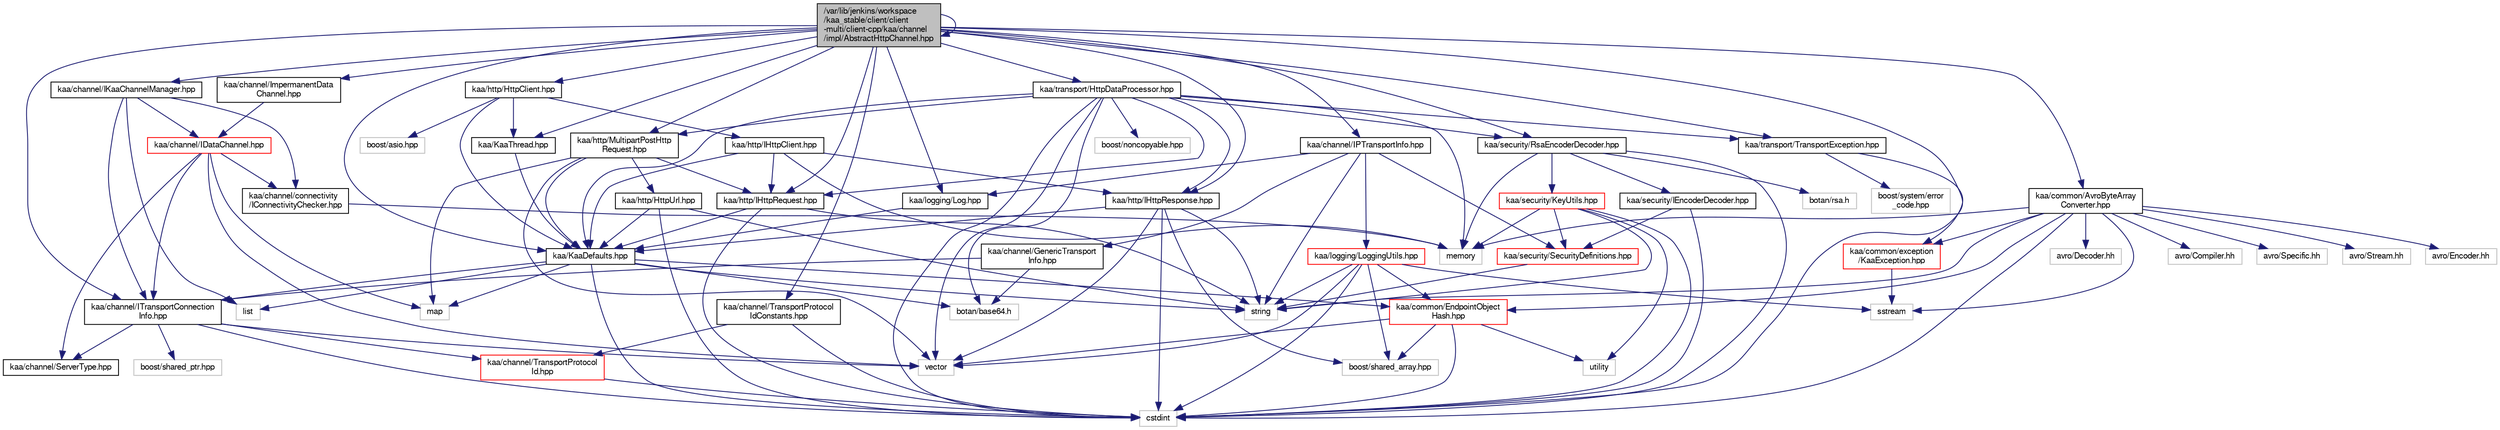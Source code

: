 digraph "/var/lib/jenkins/workspace/kaa_stable/client/client-multi/client-cpp/kaa/channel/impl/AbstractHttpChannel.hpp"
{
  bgcolor="transparent";
  edge [fontname="FreeSans",fontsize="10",labelfontname="FreeSans",labelfontsize="10"];
  node [fontname="FreeSans",fontsize="10",shape=record];
  Node1 [label="/var/lib/jenkins/workspace\l/kaa_stable/client/client\l-multi/client-cpp/kaa/channel\l/impl/AbstractHttpChannel.hpp",height=0.2,width=0.4,color="black", fillcolor="grey75", style="filled" fontcolor="black"];
  Node1 -> Node2 [color="midnightblue",fontsize="10",style="solid",fontname="FreeSans"];
  Node2 [label="kaa/KaaDefaults.hpp",height=0.2,width=0.4,color="black",URL="$KaaDefaults_8hpp.html"];
  Node2 -> Node3 [color="midnightblue",fontsize="10",style="solid",fontname="FreeSans"];
  Node3 [label="map",height=0.2,width=0.4,color="grey75"];
  Node2 -> Node4 [color="midnightblue",fontsize="10",style="solid",fontname="FreeSans"];
  Node4 [label="list",height=0.2,width=0.4,color="grey75"];
  Node2 -> Node5 [color="midnightblue",fontsize="10",style="solid",fontname="FreeSans"];
  Node5 [label="string",height=0.2,width=0.4,color="grey75"];
  Node2 -> Node6 [color="midnightblue",fontsize="10",style="solid",fontname="FreeSans"];
  Node6 [label="botan/base64.h",height=0.2,width=0.4,color="grey75"];
  Node2 -> Node7 [color="midnightblue",fontsize="10",style="solid",fontname="FreeSans"];
  Node7 [label="cstdint",height=0.2,width=0.4,color="grey75"];
  Node2 -> Node8 [color="midnightblue",fontsize="10",style="solid",fontname="FreeSans"];
  Node8 [label="kaa/common/EndpointObject\lHash.hpp",height=0.2,width=0.4,color="red",URL="$EndpointObjectHash_8hpp.html"];
  Node8 -> Node9 [color="midnightblue",fontsize="10",style="solid",fontname="FreeSans"];
  Node9 [label="utility",height=0.2,width=0.4,color="grey75"];
  Node8 -> Node10 [color="midnightblue",fontsize="10",style="solid",fontname="FreeSans"];
  Node10 [label="vector",height=0.2,width=0.4,color="grey75"];
  Node8 -> Node7 [color="midnightblue",fontsize="10",style="solid",fontname="FreeSans"];
  Node8 -> Node11 [color="midnightblue",fontsize="10",style="solid",fontname="FreeSans"];
  Node11 [label="boost/shared_array.hpp",height=0.2,width=0.4,color="grey75"];
  Node2 -> Node12 [color="midnightblue",fontsize="10",style="solid",fontname="FreeSans"];
  Node12 [label="kaa/channel/ITransportConnection\lInfo.hpp",height=0.2,width=0.4,color="black",URL="$ITransportConnectionInfo_8hpp.html"];
  Node12 -> Node7 [color="midnightblue",fontsize="10",style="solid",fontname="FreeSans"];
  Node12 -> Node10 [color="midnightblue",fontsize="10",style="solid",fontname="FreeSans"];
  Node12 -> Node13 [color="midnightblue",fontsize="10",style="solid",fontname="FreeSans"];
  Node13 [label="boost/shared_ptr.hpp",height=0.2,width=0.4,color="grey75"];
  Node12 -> Node14 [color="midnightblue",fontsize="10",style="solid",fontname="FreeSans"];
  Node14 [label="kaa/channel/ServerType.hpp",height=0.2,width=0.4,color="black",URL="$ServerType_8hpp.html"];
  Node12 -> Node15 [color="midnightblue",fontsize="10",style="solid",fontname="FreeSans"];
  Node15 [label="kaa/channel/TransportProtocol\lId.hpp",height=0.2,width=0.4,color="red",URL="$TransportProtocolId_8hpp.html"];
  Node15 -> Node7 [color="midnightblue",fontsize="10",style="solid",fontname="FreeSans"];
  Node1 -> Node16 [color="midnightblue",fontsize="10",style="solid",fontname="FreeSans"];
  Node16 [label="kaa/channel/ImpermanentData\lChannel.hpp",height=0.2,width=0.4,color="black",URL="$ImpermanentDataChannel_8hpp.html"];
  Node16 -> Node17 [color="midnightblue",fontsize="10",style="solid",fontname="FreeSans"];
  Node17 [label="kaa/channel/IDataChannel.hpp",height=0.2,width=0.4,color="red",URL="$IDataChannel_8hpp.html"];
  Node17 -> Node10 [color="midnightblue",fontsize="10",style="solid",fontname="FreeSans"];
  Node17 -> Node3 [color="midnightblue",fontsize="10",style="solid",fontname="FreeSans"];
  Node17 -> Node14 [color="midnightblue",fontsize="10",style="solid",fontname="FreeSans"];
  Node17 -> Node12 [color="midnightblue",fontsize="10",style="solid",fontname="FreeSans"];
  Node17 -> Node18 [color="midnightblue",fontsize="10",style="solid",fontname="FreeSans"];
  Node18 [label="kaa/channel/connectivity\l/IConnectivityChecker.hpp",height=0.2,width=0.4,color="black",URL="$IConnectivityChecker_8hpp.html"];
  Node18 -> Node19 [color="midnightblue",fontsize="10",style="solid",fontname="FreeSans"];
  Node19 [label="memory",height=0.2,width=0.4,color="grey75"];
  Node1 -> Node7 [color="midnightblue",fontsize="10",style="solid",fontname="FreeSans"];
  Node1 -> Node20 [color="midnightblue",fontsize="10",style="solid",fontname="FreeSans"];
  Node20 [label="kaa/KaaThread.hpp",height=0.2,width=0.4,color="black",URL="$KaaThread_8hpp.html"];
  Node20 -> Node2 [color="midnightblue",fontsize="10",style="solid",fontname="FreeSans"];
  Node1 -> Node21 [color="midnightblue",fontsize="10",style="solid",fontname="FreeSans"];
  Node21 [label="kaa/logging/Log.hpp",height=0.2,width=0.4,color="black",URL="$Log_8hpp.html"];
  Node21 -> Node2 [color="midnightblue",fontsize="10",style="solid",fontname="FreeSans"];
  Node1 -> Node22 [color="midnightblue",fontsize="10",style="solid",fontname="FreeSans"];
  Node22 [label="kaa/http/HttpClient.hpp",height=0.2,width=0.4,color="black",URL="$HttpClient_8hpp.html"];
  Node22 -> Node2 [color="midnightblue",fontsize="10",style="solid",fontname="FreeSans"];
  Node22 -> Node23 [color="midnightblue",fontsize="10",style="solid",fontname="FreeSans"];
  Node23 [label="kaa/http/IHttpClient.hpp",height=0.2,width=0.4,color="black",URL="$IHttpClient_8hpp.html"];
  Node23 -> Node2 [color="midnightblue",fontsize="10",style="solid",fontname="FreeSans"];
  Node23 -> Node19 [color="midnightblue",fontsize="10",style="solid",fontname="FreeSans"];
  Node23 -> Node24 [color="midnightblue",fontsize="10",style="solid",fontname="FreeSans"];
  Node24 [label="kaa/http/IHttpResponse.hpp",height=0.2,width=0.4,color="black",URL="$IHttpResponse_8hpp.html"];
  Node24 -> Node2 [color="midnightblue",fontsize="10",style="solid",fontname="FreeSans"];
  Node24 -> Node7 [color="midnightblue",fontsize="10",style="solid",fontname="FreeSans"];
  Node24 -> Node11 [color="midnightblue",fontsize="10",style="solid",fontname="FreeSans"];
  Node24 -> Node5 [color="midnightblue",fontsize="10",style="solid",fontname="FreeSans"];
  Node24 -> Node10 [color="midnightblue",fontsize="10",style="solid",fontname="FreeSans"];
  Node23 -> Node25 [color="midnightblue",fontsize="10",style="solid",fontname="FreeSans"];
  Node25 [label="kaa/http/IHttpRequest.hpp",height=0.2,width=0.4,color="black",URL="$IHttpRequest_8hpp.html"];
  Node25 -> Node2 [color="midnightblue",fontsize="10",style="solid",fontname="FreeSans"];
  Node25 -> Node5 [color="midnightblue",fontsize="10",style="solid",fontname="FreeSans"];
  Node25 -> Node7 [color="midnightblue",fontsize="10",style="solid",fontname="FreeSans"];
  Node22 -> Node26 [color="midnightblue",fontsize="10",style="solid",fontname="FreeSans"];
  Node26 [label="boost/asio.hpp",height=0.2,width=0.4,color="grey75"];
  Node22 -> Node20 [color="midnightblue",fontsize="10",style="solid",fontname="FreeSans"];
  Node1 -> Node25 [color="midnightblue",fontsize="10",style="solid",fontname="FreeSans"];
  Node1 -> Node24 [color="midnightblue",fontsize="10",style="solid",fontname="FreeSans"];
  Node1 -> Node1 [color="midnightblue",fontsize="10",style="solid",fontname="FreeSans"];
  Node1 -> Node27 [color="midnightblue",fontsize="10",style="solid",fontname="FreeSans"];
  Node27 [label="kaa/security/RsaEncoderDecoder.hpp",height=0.2,width=0.4,color="black",URL="$RsaEncoderDecoder_8hpp.html"];
  Node27 -> Node28 [color="midnightblue",fontsize="10",style="solid",fontname="FreeSans"];
  Node28 [label="kaa/security/KeyUtils.hpp",height=0.2,width=0.4,color="red",URL="$KeyUtils_8hpp.html"];
  Node28 -> Node5 [color="midnightblue",fontsize="10",style="solid",fontname="FreeSans"];
  Node28 -> Node9 [color="midnightblue",fontsize="10",style="solid",fontname="FreeSans"];
  Node28 -> Node7 [color="midnightblue",fontsize="10",style="solid",fontname="FreeSans"];
  Node28 -> Node19 [color="midnightblue",fontsize="10",style="solid",fontname="FreeSans"];
  Node28 -> Node29 [color="midnightblue",fontsize="10",style="solid",fontname="FreeSans"];
  Node29 [label="kaa/security/SecurityDefinitions.hpp",height=0.2,width=0.4,color="red",URL="$SecurityDefinitions_8hpp.html"];
  Node29 -> Node5 [color="midnightblue",fontsize="10",style="solid",fontname="FreeSans"];
  Node27 -> Node30 [color="midnightblue",fontsize="10",style="solid",fontname="FreeSans"];
  Node30 [label="kaa/security/IEncoderDecoder.hpp",height=0.2,width=0.4,color="black",URL="$IEncoderDecoder_8hpp.html"];
  Node30 -> Node7 [color="midnightblue",fontsize="10",style="solid",fontname="FreeSans"];
  Node30 -> Node29 [color="midnightblue",fontsize="10",style="solid",fontname="FreeSans"];
  Node27 -> Node31 [color="midnightblue",fontsize="10",style="solid",fontname="FreeSans"];
  Node31 [label="botan/rsa.h",height=0.2,width=0.4,color="grey75"];
  Node27 -> Node7 [color="midnightblue",fontsize="10",style="solid",fontname="FreeSans"];
  Node27 -> Node19 [color="midnightblue",fontsize="10",style="solid",fontname="FreeSans"];
  Node1 -> Node32 [color="midnightblue",fontsize="10",style="solid",fontname="FreeSans"];
  Node32 [label="kaa/common/AvroByteArray\lConverter.hpp",height=0.2,width=0.4,color="black",URL="$AvroByteArrayConverter_8hpp.html"];
  Node32 -> Node5 [color="midnightblue",fontsize="10",style="solid",fontname="FreeSans"];
  Node32 -> Node19 [color="midnightblue",fontsize="10",style="solid",fontname="FreeSans"];
  Node32 -> Node33 [color="midnightblue",fontsize="10",style="solid",fontname="FreeSans"];
  Node33 [label="sstream",height=0.2,width=0.4,color="grey75"];
  Node32 -> Node7 [color="midnightblue",fontsize="10",style="solid",fontname="FreeSans"];
  Node32 -> Node34 [color="midnightblue",fontsize="10",style="solid",fontname="FreeSans"];
  Node34 [label="avro/Compiler.hh",height=0.2,width=0.4,color="grey75"];
  Node32 -> Node35 [color="midnightblue",fontsize="10",style="solid",fontname="FreeSans"];
  Node35 [label="avro/Specific.hh",height=0.2,width=0.4,color="grey75"];
  Node32 -> Node36 [color="midnightblue",fontsize="10",style="solid",fontname="FreeSans"];
  Node36 [label="avro/Stream.hh",height=0.2,width=0.4,color="grey75"];
  Node32 -> Node37 [color="midnightblue",fontsize="10",style="solid",fontname="FreeSans"];
  Node37 [label="avro/Encoder.hh",height=0.2,width=0.4,color="grey75"];
  Node32 -> Node38 [color="midnightblue",fontsize="10",style="solid",fontname="FreeSans"];
  Node38 [label="avro/Decoder.hh",height=0.2,width=0.4,color="grey75"];
  Node32 -> Node8 [color="midnightblue",fontsize="10",style="solid",fontname="FreeSans"];
  Node32 -> Node39 [color="midnightblue",fontsize="10",style="solid",fontname="FreeSans"];
  Node39 [label="kaa/common/exception\l/KaaException.hpp",height=0.2,width=0.4,color="red",URL="$KaaException_8hpp.html"];
  Node39 -> Node33 [color="midnightblue",fontsize="10",style="solid",fontname="FreeSans"];
  Node1 -> Node40 [color="midnightblue",fontsize="10",style="solid",fontname="FreeSans"];
  Node40 [label="kaa/http/MultipartPostHttp\lRequest.hpp",height=0.2,width=0.4,color="black",URL="$MultipartPostHttpRequest_8hpp.html"];
  Node40 -> Node2 [color="midnightblue",fontsize="10",style="solid",fontname="FreeSans"];
  Node40 -> Node25 [color="midnightblue",fontsize="10",style="solid",fontname="FreeSans"];
  Node40 -> Node41 [color="midnightblue",fontsize="10",style="solid",fontname="FreeSans"];
  Node41 [label="kaa/http/HttpUrl.hpp",height=0.2,width=0.4,color="black",URL="$HttpUrl_8hpp.html"];
  Node41 -> Node2 [color="midnightblue",fontsize="10",style="solid",fontname="FreeSans"];
  Node41 -> Node5 [color="midnightblue",fontsize="10",style="solid",fontname="FreeSans"];
  Node41 -> Node7 [color="midnightblue",fontsize="10",style="solid",fontname="FreeSans"];
  Node40 -> Node3 [color="midnightblue",fontsize="10",style="solid",fontname="FreeSans"];
  Node40 -> Node10 [color="midnightblue",fontsize="10",style="solid",fontname="FreeSans"];
  Node1 -> Node42 [color="midnightblue",fontsize="10",style="solid",fontname="FreeSans"];
  Node42 [label="kaa/transport/HttpDataProcessor.hpp",height=0.2,width=0.4,color="black",URL="$HttpDataProcessor_8hpp.html"];
  Node42 -> Node2 [color="midnightblue",fontsize="10",style="solid",fontname="FreeSans"];
  Node42 -> Node10 [color="midnightblue",fontsize="10",style="solid",fontname="FreeSans"];
  Node42 -> Node19 [color="midnightblue",fontsize="10",style="solid",fontname="FreeSans"];
  Node42 -> Node7 [color="midnightblue",fontsize="10",style="solid",fontname="FreeSans"];
  Node42 -> Node43 [color="midnightblue",fontsize="10",style="solid",fontname="FreeSans"];
  Node43 [label="boost/noncopyable.hpp",height=0.2,width=0.4,color="grey75"];
  Node42 -> Node6 [color="midnightblue",fontsize="10",style="solid",fontname="FreeSans"];
  Node42 -> Node25 [color="midnightblue",fontsize="10",style="solid",fontname="FreeSans"];
  Node42 -> Node24 [color="midnightblue",fontsize="10",style="solid",fontname="FreeSans"];
  Node42 -> Node27 [color="midnightblue",fontsize="10",style="solid",fontname="FreeSans"];
  Node42 -> Node40 [color="midnightblue",fontsize="10",style="solid",fontname="FreeSans"];
  Node42 -> Node44 [color="midnightblue",fontsize="10",style="solid",fontname="FreeSans"];
  Node44 [label="kaa/transport/TransportException.hpp",height=0.2,width=0.4,color="black",URL="$TransportException_8hpp.html"];
  Node44 -> Node39 [color="midnightblue",fontsize="10",style="solid",fontname="FreeSans"];
  Node44 -> Node45 [color="midnightblue",fontsize="10",style="solid",fontname="FreeSans"];
  Node45 [label="boost/system/error\l_code.hpp",height=0.2,width=0.4,color="grey75"];
  Node1 -> Node44 [color="midnightblue",fontsize="10",style="solid",fontname="FreeSans"];
  Node1 -> Node46 [color="midnightblue",fontsize="10",style="solid",fontname="FreeSans"];
  Node46 [label="kaa/channel/IKaaChannelManager.hpp",height=0.2,width=0.4,color="black",URL="$IKaaChannelManager_8hpp.html"];
  Node46 -> Node4 [color="midnightblue",fontsize="10",style="solid",fontname="FreeSans"];
  Node46 -> Node17 [color="midnightblue",fontsize="10",style="solid",fontname="FreeSans"];
  Node46 -> Node12 [color="midnightblue",fontsize="10",style="solid",fontname="FreeSans"];
  Node46 -> Node18 [color="midnightblue",fontsize="10",style="solid",fontname="FreeSans"];
  Node1 -> Node47 [color="midnightblue",fontsize="10",style="solid",fontname="FreeSans"];
  Node47 [label="kaa/channel/IPTransportInfo.hpp",height=0.2,width=0.4,color="black",URL="$IPTransportInfo_8hpp.html"];
  Node47 -> Node5 [color="midnightblue",fontsize="10",style="solid",fontname="FreeSans"];
  Node47 -> Node21 [color="midnightblue",fontsize="10",style="solid",fontname="FreeSans"];
  Node47 -> Node48 [color="midnightblue",fontsize="10",style="solid",fontname="FreeSans"];
  Node48 [label="kaa/logging/LoggingUtils.hpp",height=0.2,width=0.4,color="red",URL="$LoggingUtils_8hpp.html"];
  Node48 -> Node10 [color="midnightblue",fontsize="10",style="solid",fontname="FreeSans"];
  Node48 -> Node5 [color="midnightblue",fontsize="10",style="solid",fontname="FreeSans"];
  Node48 -> Node33 [color="midnightblue",fontsize="10",style="solid",fontname="FreeSans"];
  Node48 -> Node7 [color="midnightblue",fontsize="10",style="solid",fontname="FreeSans"];
  Node48 -> Node11 [color="midnightblue",fontsize="10",style="solid",fontname="FreeSans"];
  Node48 -> Node8 [color="midnightblue",fontsize="10",style="solid",fontname="FreeSans"];
  Node47 -> Node29 [color="midnightblue",fontsize="10",style="solid",fontname="FreeSans"];
  Node47 -> Node49 [color="midnightblue",fontsize="10",style="solid",fontname="FreeSans"];
  Node49 [label="kaa/channel/GenericTransport\lInfo.hpp",height=0.2,width=0.4,color="black",URL="$GenericTransportInfo_8hpp.html"];
  Node49 -> Node6 [color="midnightblue",fontsize="10",style="solid",fontname="FreeSans"];
  Node49 -> Node12 [color="midnightblue",fontsize="10",style="solid",fontname="FreeSans"];
  Node1 -> Node12 [color="midnightblue",fontsize="10",style="solid",fontname="FreeSans"];
  Node1 -> Node50 [color="midnightblue",fontsize="10",style="solid",fontname="FreeSans"];
  Node50 [label="kaa/channel/TransportProtocol\lIdConstants.hpp",height=0.2,width=0.4,color="black",URL="$TransportProtocolIdConstants_8hpp.html"];
  Node50 -> Node7 [color="midnightblue",fontsize="10",style="solid",fontname="FreeSans"];
  Node50 -> Node15 [color="midnightblue",fontsize="10",style="solid",fontname="FreeSans"];
}
